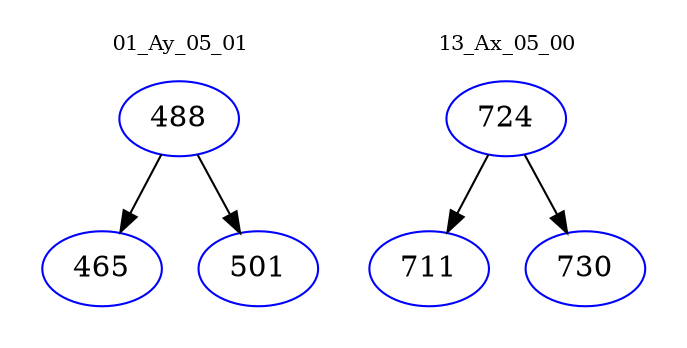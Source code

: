 digraph{
subgraph cluster_0 {
color = white
label = "01_Ay_05_01";
fontsize=10;
T0_488 [label="488", color="blue"]
T0_488 -> T0_465 [color="black"]
T0_465 [label="465", color="blue"]
T0_488 -> T0_501 [color="black"]
T0_501 [label="501", color="blue"]
}
subgraph cluster_1 {
color = white
label = "13_Ax_05_00";
fontsize=10;
T1_724 [label="724", color="blue"]
T1_724 -> T1_711 [color="black"]
T1_711 [label="711", color="blue"]
T1_724 -> T1_730 [color="black"]
T1_730 [label="730", color="blue"]
}
}
